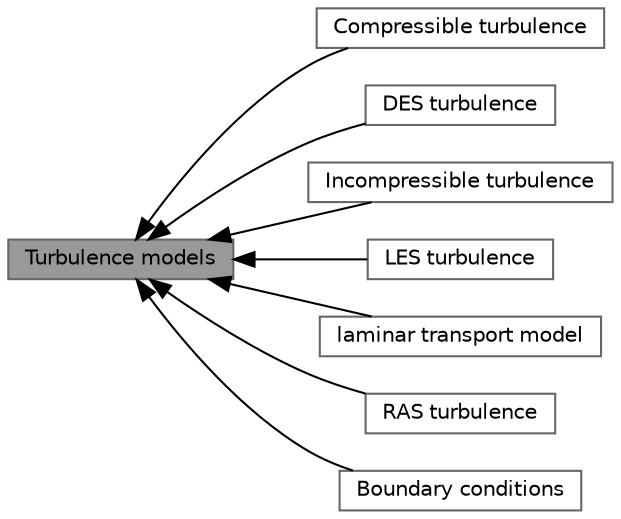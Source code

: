 digraph "Turbulence models"
{
 // LATEX_PDF_SIZE
  bgcolor="transparent";
  edge [fontname=Helvetica,fontsize=10,labelfontname=Helvetica,labelfontsize=10];
  node [fontname=Helvetica,fontsize=10,shape=box,height=0.2,width=0.4];
  rankdir=LR;
  Node3 [id="Node000003",label="Compressible turbulence",height=0.2,width=0.4,color="grey40", fillcolor="white", style="filled",URL="$group__grpCmpTurbulence.html",tooltip=" "];
  Node4 [id="Node000004",label="DES turbulence",height=0.2,width=0.4,color="grey40", fillcolor="white", style="filled",URL="$group__grpDESTurbulence.html",tooltip=" "];
  Node5 [id="Node000005",label="Incompressible turbulence",height=0.2,width=0.4,color="grey40", fillcolor="white", style="filled",URL="$group__grpIcoTurbulence.html",tooltip=" "];
  Node6 [id="Node000006",label="LES turbulence",height=0.2,width=0.4,color="grey40", fillcolor="white", style="filled",URL="$group__grpLESTurbulence.html",tooltip=" "];
  Node8 [id="Node000008",label="laminar transport model",height=0.2,width=0.4,color="grey40", fillcolor="white", style="filled",URL="$group__grpLaminar.html",tooltip=" "];
  Node7 [id="Node000007",label="RAS turbulence",height=0.2,width=0.4,color="grey40", fillcolor="white", style="filled",URL="$group__grpRASTurbulence.html",tooltip=" "];
  Node1 [id="Node000001",label="Turbulence models",height=0.2,width=0.4,color="gray40", fillcolor="grey60", style="filled", fontcolor="black",tooltip=" "];
  Node2 [id="Node000002",label="Boundary conditions",height=0.2,width=0.4,color="grey40", fillcolor="white", style="filled",URL="$group__grpTurbulenceBoundaryConditions.html",tooltip=" "];
  Node1->Node2 [shape=plaintext, dir="back", style="solid"];
  Node1->Node3 [shape=plaintext, dir="back", style="solid"];
  Node1->Node4 [shape=plaintext, dir="back", style="solid"];
  Node1->Node5 [shape=plaintext, dir="back", style="solid"];
  Node1->Node6 [shape=plaintext, dir="back", style="solid"];
  Node1->Node7 [shape=plaintext, dir="back", style="solid"];
  Node1->Node8 [shape=plaintext, dir="back", style="solid"];
}
